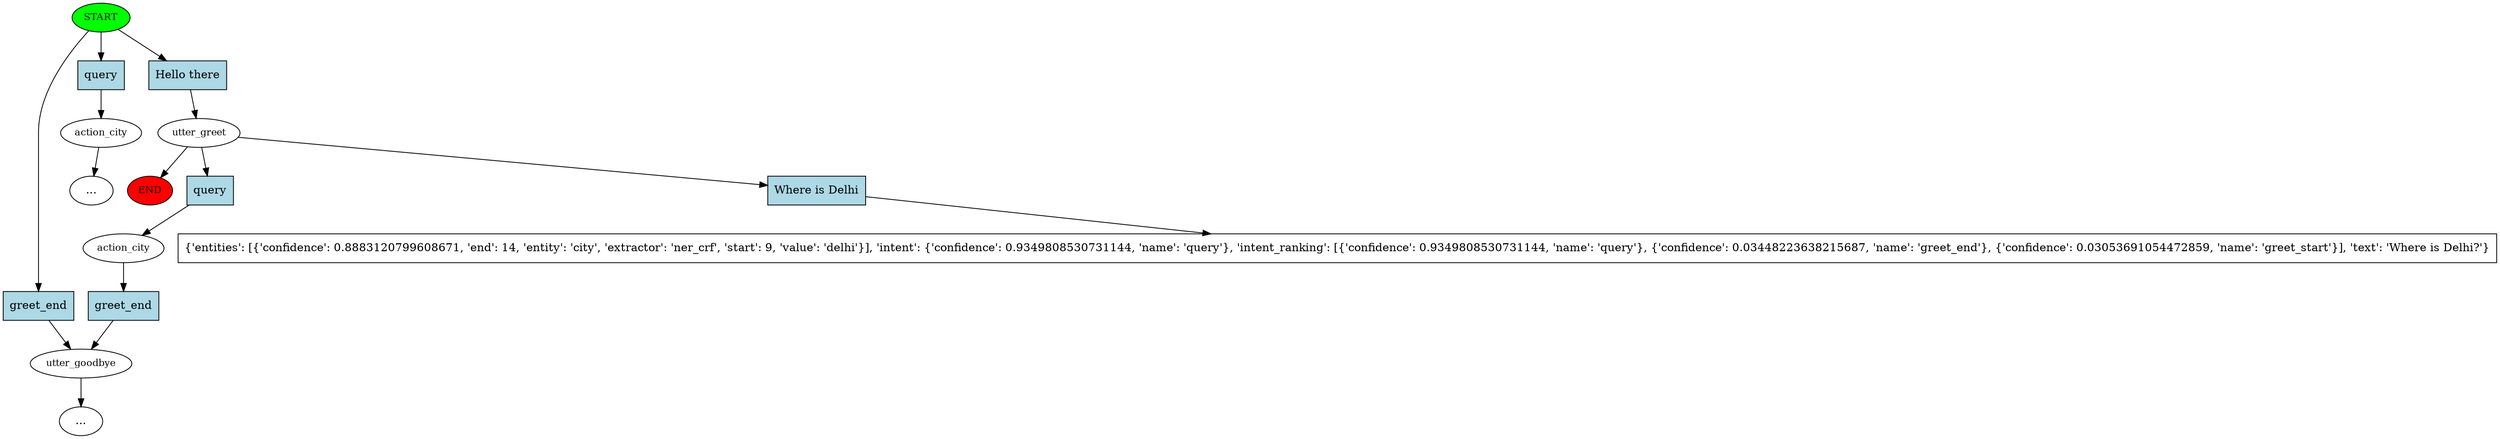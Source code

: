 digraph  {
0 [class="start active", fillcolor=green, fontsize=12, label=START, style=filled];
"-1" [class=end, fillcolor=red, fontsize=12, label=END, style=filled];
1 [class="", fontsize=12, label=utter_goodbye];
2 [class="", fontsize=12, label=action_city];
"-4" [class=ellipsis, label="..."];
3 [class=active, fontsize=12, label=utter_greet];
4 [class="", fontsize=12, label=action_city];
"-5" [class=ellipsis, label="..."];
8 [class="intent dashed active", label="{'entities': [{'confidence': 0.8883120799608671, 'end': 14, 'entity': 'city', 'extractor': 'ner_crf', 'start': 9, 'value': 'delhi'}], 'intent': {'confidence': 0.9349808530731144, 'name': 'query'}, 'intent_ranking': [{'confidence': 0.9349808530731144, 'name': 'query'}, {'confidence': 0.03448223638215687, 'name': 'greet_end'}, {'confidence': 0.03053691054472859, 'name': 'greet_start'}], 'text': 'Where is Delhi?'}", shape=rect];
9 [class=intent, fillcolor=lightblue, label=greet_end, shape=rect, style=filled];
10 [class=intent, fillcolor=lightblue, label=query, shape=rect, style=filled];
11 [class="intent active", fillcolor=lightblue, label="Hello there", shape=rect, style=filled];
12 [class=intent, fillcolor=lightblue, label=query, shape=rect, style=filled];
13 [class="intent active", fillcolor=lightblue, label="Where is Delhi", shape=rect, style=filled];
14 [class=intent, fillcolor=lightblue, label=greet_end, shape=rect, style=filled];
0 -> 9  [class="", key=0];
0 -> 10  [class="", key=0];
0 -> 11  [class=active, key=0];
1 -> "-5"  [class="", key=NONE, label=""];
2 -> "-4"  [class="", key=NONE, label=""];
3 -> "-1"  [class="", key=NONE, label=""];
3 -> 12  [class="", key=0];
3 -> 13  [class=active, key=0];
4 -> 14  [class="", key=0];
9 -> 1  [class="", key=0];
10 -> 2  [class="", key=0];
11 -> 3  [class=active, key=0];
12 -> 4  [class="", key=0];
13 -> 8  [class=active, key=0];
14 -> 1  [class="", key=0];
}
